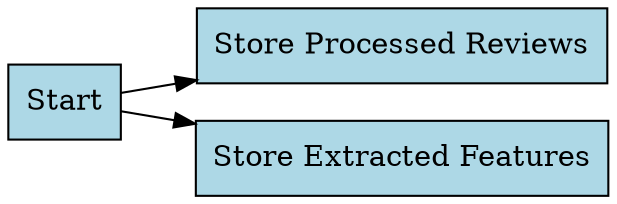 digraph data_storage {
    node [shape=box, style=filled, fillcolor=lightblue]
    rankdir=LR;

    Start [label="Start"]
    Store_Processed_Reviews [label="Store Processed Reviews"]
    Store_Features [label="Store Extracted Features"]

    Start -> Store_Processed_Reviews
    Start -> Store_Features
}
